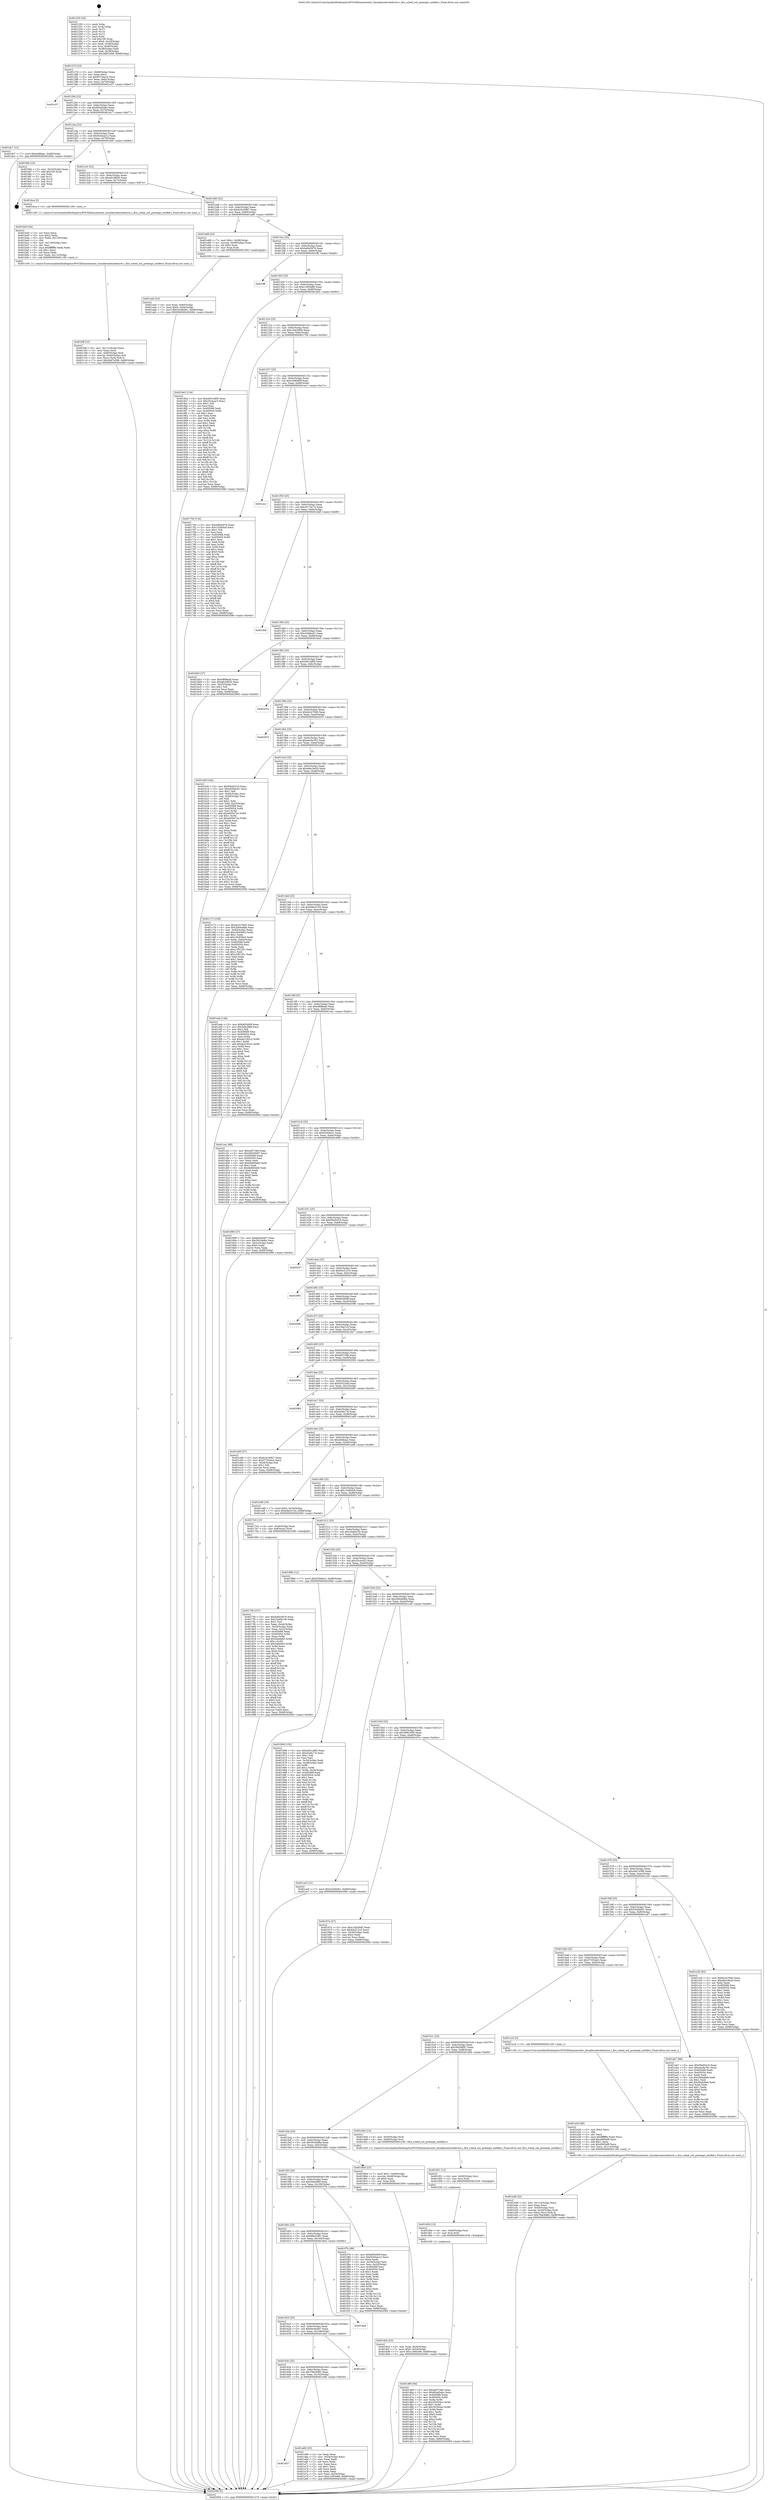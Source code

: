 digraph "0x401250" {
  label = "0x401250 (/mnt/c/Users/mathe/Desktop/tcc/POCII/binaries/extr_linuxkernelschedcore.c_fire_sched_out_preempt_notifiers_Final-ollvm.out::main(0))"
  labelloc = "t"
  node[shape=record]

  Entry [label="",width=0.3,height=0.3,shape=circle,fillcolor=black,style=filled]
  "0x40127d" [label="{
     0x40127d [23]\l
     | [instrs]\l
     &nbsp;&nbsp;0x40127d \<+3\>: mov -0x68(%rbp),%eax\l
     &nbsp;&nbsp;0x401280 \<+2\>: mov %eax,%ecx\l
     &nbsp;&nbsp;0x401282 \<+6\>: sub $0x837deec0,%ecx\l
     &nbsp;&nbsp;0x401288 \<+3\>: mov %eax,-0x6c(%rbp)\l
     &nbsp;&nbsp;0x40128b \<+3\>: mov %ecx,-0x70(%rbp)\l
     &nbsp;&nbsp;0x40128e \<+6\>: je 0000000000401e37 \<main+0xbe7\>\l
  }"]
  "0x401e37" [label="{
     0x401e37\l
  }", style=dashed]
  "0x401294" [label="{
     0x401294 [22]\l
     | [instrs]\l
     &nbsp;&nbsp;0x401294 \<+5\>: jmp 0000000000401299 \<main+0x49\>\l
     &nbsp;&nbsp;0x401299 \<+3\>: mov -0x6c(%rbp),%eax\l
     &nbsp;&nbsp;0x40129c \<+5\>: sub $0x85ad5abc,%eax\l
     &nbsp;&nbsp;0x4012a1 \<+3\>: mov %eax,-0x74(%rbp)\l
     &nbsp;&nbsp;0x4012a4 \<+6\>: je 0000000000401dc7 \<main+0xb77\>\l
  }"]
  Exit [label="",width=0.3,height=0.3,shape=circle,fillcolor=black,style=filled,peripheries=2]
  "0x401dc7" [label="{
     0x401dc7 [12]\l
     | [instrs]\l
     &nbsp;&nbsp;0x401dc7 \<+7\>: movl $0xe0dbaac,-0x68(%rbp)\l
     &nbsp;&nbsp;0x401dce \<+5\>: jmp 000000000040209d \<main+0xe4d\>\l
  }"]
  "0x4012aa" [label="{
     0x4012aa [22]\l
     | [instrs]\l
     &nbsp;&nbsp;0x4012aa \<+5\>: jmp 00000000004012af \<main+0x5f\>\l
     &nbsp;&nbsp;0x4012af \<+3\>: mov -0x6c(%rbp),%eax\l
     &nbsp;&nbsp;0x4012b2 \<+5\>: sub $0x9264ae12,%eax\l
     &nbsp;&nbsp;0x4012b7 \<+3\>: mov %eax,-0x78(%rbp)\l
     &nbsp;&nbsp;0x4012ba \<+6\>: je 0000000000401fd4 \<main+0xd84\>\l
  }"]
  "0x401d69" [label="{
     0x401d69 [94]\l
     | [instrs]\l
     &nbsp;&nbsp;0x401d69 \<+5\>: mov $0x4d5738e,%eax\l
     &nbsp;&nbsp;0x401d6e \<+5\>: mov $0x85ad5abc,%ecx\l
     &nbsp;&nbsp;0x401d73 \<+7\>: mov 0x405068,%edx\l
     &nbsp;&nbsp;0x401d7a \<+8\>: mov 0x405054,%r8d\l
     &nbsp;&nbsp;0x401d82 \<+3\>: mov %edx,%r9d\l
     &nbsp;&nbsp;0x401d85 \<+7\>: sub $0x352f34ac,%r9d\l
     &nbsp;&nbsp;0x401d8c \<+4\>: sub $0x1,%r9d\l
     &nbsp;&nbsp;0x401d90 \<+7\>: add $0x352f34ac,%r9d\l
     &nbsp;&nbsp;0x401d97 \<+4\>: imul %r9d,%edx\l
     &nbsp;&nbsp;0x401d9b \<+3\>: and $0x1,%edx\l
     &nbsp;&nbsp;0x401d9e \<+3\>: cmp $0x0,%edx\l
     &nbsp;&nbsp;0x401da1 \<+4\>: sete %r10b\l
     &nbsp;&nbsp;0x401da5 \<+4\>: cmp $0xa,%r8d\l
     &nbsp;&nbsp;0x401da9 \<+4\>: setl %r11b\l
     &nbsp;&nbsp;0x401dad \<+3\>: mov %r10b,%bl\l
     &nbsp;&nbsp;0x401db0 \<+3\>: and %r11b,%bl\l
     &nbsp;&nbsp;0x401db3 \<+3\>: xor %r11b,%r10b\l
     &nbsp;&nbsp;0x401db6 \<+3\>: or %r10b,%bl\l
     &nbsp;&nbsp;0x401db9 \<+3\>: test $0x1,%bl\l
     &nbsp;&nbsp;0x401dbc \<+3\>: cmovne %ecx,%eax\l
     &nbsp;&nbsp;0x401dbf \<+3\>: mov %eax,-0x68(%rbp)\l
     &nbsp;&nbsp;0x401dc2 \<+5\>: jmp 000000000040209d \<main+0xe4d\>\l
  }"]
  "0x401fd4" [label="{
     0x401fd4 [19]\l
     | [instrs]\l
     &nbsp;&nbsp;0x401fd4 \<+3\>: mov -0x24(%rbp),%eax\l
     &nbsp;&nbsp;0x401fd7 \<+7\>: add $0x100,%rsp\l
     &nbsp;&nbsp;0x401fde \<+1\>: pop %rbx\l
     &nbsp;&nbsp;0x401fdf \<+2\>: pop %r12\l
     &nbsp;&nbsp;0x401fe1 \<+2\>: pop %r14\l
     &nbsp;&nbsp;0x401fe3 \<+2\>: pop %r15\l
     &nbsp;&nbsp;0x401fe5 \<+1\>: pop %rbp\l
     &nbsp;&nbsp;0x401fe6 \<+1\>: ret\l
  }"]
  "0x4012c0" [label="{
     0x4012c0 [22]\l
     | [instrs]\l
     &nbsp;&nbsp;0x4012c0 \<+5\>: jmp 00000000004012c5 \<main+0x75\>\l
     &nbsp;&nbsp;0x4012c5 \<+3\>: mov -0x6c(%rbp),%eax\l
     &nbsp;&nbsp;0x4012c8 \<+5\>: sub $0xa6c3f620,%eax\l
     &nbsp;&nbsp;0x4012cd \<+3\>: mov %eax,-0x7c(%rbp)\l
     &nbsp;&nbsp;0x4012d0 \<+6\>: je 0000000000401bce \<main+0x97e\>\l
  }"]
  "0x401d5d" [label="{
     0x401d5d [12]\l
     | [instrs]\l
     &nbsp;&nbsp;0x401d5d \<+4\>: mov -0x60(%rbp),%rsi\l
     &nbsp;&nbsp;0x401d61 \<+3\>: mov %rsi,%rdi\l
     &nbsp;&nbsp;0x401d64 \<+5\>: call 0000000000401030 \<free@plt\>\l
     | [calls]\l
     &nbsp;&nbsp;0x401030 \{1\} (unknown)\l
  }"]
  "0x401bce" [label="{
     0x401bce [5]\l
     | [instrs]\l
     &nbsp;&nbsp;0x401bce \<+5\>: call 0000000000401160 \<next_i\>\l
     | [calls]\l
     &nbsp;&nbsp;0x401160 \{1\} (/mnt/c/Users/mathe/Desktop/tcc/POCII/binaries/extr_linuxkernelschedcore.c_fire_sched_out_preempt_notifiers_Final-ollvm.out::next_i)\l
  }"]
  "0x4012d6" [label="{
     0x4012d6 [22]\l
     | [instrs]\l
     &nbsp;&nbsp;0x4012d6 \<+5\>: jmp 00000000004012db \<main+0x8b\>\l
     &nbsp;&nbsp;0x4012db \<+3\>: mov -0x6c(%rbp),%eax\l
     &nbsp;&nbsp;0x4012de \<+5\>: sub $0xb24169b7,%eax\l
     &nbsp;&nbsp;0x4012e3 \<+3\>: mov %eax,-0x80(%rbp)\l
     &nbsp;&nbsp;0x4012e6 \<+6\>: je 0000000000401a89 \<main+0x839\>\l
  }"]
  "0x401d51" [label="{
     0x401d51 [12]\l
     | [instrs]\l
     &nbsp;&nbsp;0x401d51 \<+4\>: mov -0x50(%rbp),%rsi\l
     &nbsp;&nbsp;0x401d55 \<+3\>: mov %rsi,%rdi\l
     &nbsp;&nbsp;0x401d58 \<+5\>: call 0000000000401030 \<free@plt\>\l
     | [calls]\l
     &nbsp;&nbsp;0x401030 \{1\} (unknown)\l
  }"]
  "0x401a89" [label="{
     0x401a89 [23]\l
     | [instrs]\l
     &nbsp;&nbsp;0x401a89 \<+7\>: movl $0x1,-0x58(%rbp)\l
     &nbsp;&nbsp;0x401a90 \<+4\>: movslq -0x58(%rbp),%rax\l
     &nbsp;&nbsp;0x401a94 \<+4\>: shl $0x2,%rax\l
     &nbsp;&nbsp;0x401a98 \<+3\>: mov %rax,%rdi\l
     &nbsp;&nbsp;0x401a9b \<+5\>: call 0000000000401050 \<malloc@plt\>\l
     | [calls]\l
     &nbsp;&nbsp;0x401050 \{1\} (unknown)\l
  }"]
  "0x4012ec" [label="{
     0x4012ec [25]\l
     | [instrs]\l
     &nbsp;&nbsp;0x4012ec \<+5\>: jmp 00000000004012f1 \<main+0xa1\>\l
     &nbsp;&nbsp;0x4012f1 \<+3\>: mov -0x6c(%rbp),%eax\l
     &nbsp;&nbsp;0x4012f4 \<+5\>: sub $0xbd0e5976,%eax\l
     &nbsp;&nbsp;0x4012f9 \<+6\>: mov %eax,-0x84(%rbp)\l
     &nbsp;&nbsp;0x4012ff \<+6\>: je 0000000000401fff \<main+0xdaf\>\l
  }"]
  "0x401bff" [label="{
     0x401bff [33]\l
     | [instrs]\l
     &nbsp;&nbsp;0x401bff \<+6\>: mov -0x11c(%rbp),%ecx\l
     &nbsp;&nbsp;0x401c05 \<+3\>: imul %eax,%ecx\l
     &nbsp;&nbsp;0x401c08 \<+4\>: mov -0x60(%rbp),%rdi\l
     &nbsp;&nbsp;0x401c0c \<+4\>: movslq -0x64(%rbp),%r8\l
     &nbsp;&nbsp;0x401c10 \<+4\>: mov %ecx,(%rdi,%r8,4)\l
     &nbsp;&nbsp;0x401c14 \<+7\>: movl $0x44d7a386,-0x68(%rbp)\l
     &nbsp;&nbsp;0x401c1b \<+5\>: jmp 000000000040209d \<main+0xe4d\>\l
  }"]
  "0x401fff" [label="{
     0x401fff\l
  }", style=dashed]
  "0x401305" [label="{
     0x401305 [25]\l
     | [instrs]\l
     &nbsp;&nbsp;0x401305 \<+5\>: jmp 000000000040130a \<main+0xba\>\l
     &nbsp;&nbsp;0x40130a \<+3\>: mov -0x6c(%rbp),%eax\l
     &nbsp;&nbsp;0x40130d \<+5\>: sub $0xc1993e89,%eax\l
     &nbsp;&nbsp;0x401312 \<+6\>: mov %eax,-0x88(%rbp)\l
     &nbsp;&nbsp;0x401318 \<+6\>: je 00000000004018e2 \<main+0x692\>\l
  }"]
  "0x401bd3" [label="{
     0x401bd3 [44]\l
     | [instrs]\l
     &nbsp;&nbsp;0x401bd3 \<+2\>: xor %ecx,%ecx\l
     &nbsp;&nbsp;0x401bd5 \<+5\>: mov $0x2,%edx\l
     &nbsp;&nbsp;0x401bda \<+6\>: mov %edx,-0x118(%rbp)\l
     &nbsp;&nbsp;0x401be0 \<+1\>: cltd\l
     &nbsp;&nbsp;0x401be1 \<+6\>: mov -0x118(%rbp),%esi\l
     &nbsp;&nbsp;0x401be7 \<+2\>: idiv %esi\l
     &nbsp;&nbsp;0x401be9 \<+6\>: imul $0xfffffffe,%edx,%edx\l
     &nbsp;&nbsp;0x401bef \<+3\>: sub $0x1,%ecx\l
     &nbsp;&nbsp;0x401bf2 \<+2\>: sub %ecx,%edx\l
     &nbsp;&nbsp;0x401bf4 \<+6\>: mov %edx,-0x11c(%rbp)\l
     &nbsp;&nbsp;0x401bfa \<+5\>: call 0000000000401160 \<next_i\>\l
     | [calls]\l
     &nbsp;&nbsp;0x401160 \{1\} (/mnt/c/Users/mathe/Desktop/tcc/POCII/binaries/extr_linuxkernelschedcore.c_fire_sched_out_preempt_notifiers_Final-ollvm.out::next_i)\l
  }"]
  "0x4018e2" [label="{
     0x4018e2 [134]\l
     | [instrs]\l
     &nbsp;&nbsp;0x4018e2 \<+5\>: mov $0xd451a8f5,%eax\l
     &nbsp;&nbsp;0x4018e7 \<+5\>: mov $0x25cecac3,%ecx\l
     &nbsp;&nbsp;0x4018ec \<+2\>: mov $0x1,%dl\l
     &nbsp;&nbsp;0x4018ee \<+2\>: xor %esi,%esi\l
     &nbsp;&nbsp;0x4018f0 \<+7\>: mov 0x405068,%edi\l
     &nbsp;&nbsp;0x4018f7 \<+8\>: mov 0x405054,%r8d\l
     &nbsp;&nbsp;0x4018ff \<+3\>: sub $0x1,%esi\l
     &nbsp;&nbsp;0x401902 \<+3\>: mov %edi,%r9d\l
     &nbsp;&nbsp;0x401905 \<+3\>: add %esi,%r9d\l
     &nbsp;&nbsp;0x401908 \<+4\>: imul %r9d,%edi\l
     &nbsp;&nbsp;0x40190c \<+3\>: and $0x1,%edi\l
     &nbsp;&nbsp;0x40190f \<+3\>: cmp $0x0,%edi\l
     &nbsp;&nbsp;0x401912 \<+4\>: sete %r10b\l
     &nbsp;&nbsp;0x401916 \<+4\>: cmp $0xa,%r8d\l
     &nbsp;&nbsp;0x40191a \<+4\>: setl %r11b\l
     &nbsp;&nbsp;0x40191e \<+3\>: mov %r10b,%bl\l
     &nbsp;&nbsp;0x401921 \<+3\>: xor $0xff,%bl\l
     &nbsp;&nbsp;0x401924 \<+3\>: mov %r11b,%r14b\l
     &nbsp;&nbsp;0x401927 \<+4\>: xor $0xff,%r14b\l
     &nbsp;&nbsp;0x40192b \<+3\>: xor $0x1,%dl\l
     &nbsp;&nbsp;0x40192e \<+3\>: mov %bl,%r15b\l
     &nbsp;&nbsp;0x401931 \<+4\>: and $0xff,%r15b\l
     &nbsp;&nbsp;0x401935 \<+3\>: and %dl,%r10b\l
     &nbsp;&nbsp;0x401938 \<+3\>: mov %r14b,%r12b\l
     &nbsp;&nbsp;0x40193b \<+4\>: and $0xff,%r12b\l
     &nbsp;&nbsp;0x40193f \<+3\>: and %dl,%r11b\l
     &nbsp;&nbsp;0x401942 \<+3\>: or %r10b,%r15b\l
     &nbsp;&nbsp;0x401945 \<+3\>: or %r11b,%r12b\l
     &nbsp;&nbsp;0x401948 \<+3\>: xor %r12b,%r15b\l
     &nbsp;&nbsp;0x40194b \<+3\>: or %r14b,%bl\l
     &nbsp;&nbsp;0x40194e \<+3\>: xor $0xff,%bl\l
     &nbsp;&nbsp;0x401951 \<+3\>: or $0x1,%dl\l
     &nbsp;&nbsp;0x401954 \<+2\>: and %dl,%bl\l
     &nbsp;&nbsp;0x401956 \<+3\>: or %bl,%r15b\l
     &nbsp;&nbsp;0x401959 \<+4\>: test $0x1,%r15b\l
     &nbsp;&nbsp;0x40195d \<+3\>: cmovne %ecx,%eax\l
     &nbsp;&nbsp;0x401960 \<+3\>: mov %eax,-0x68(%rbp)\l
     &nbsp;&nbsp;0x401963 \<+5\>: jmp 000000000040209d \<main+0xe4d\>\l
  }"]
  "0x40131e" [label="{
     0x40131e [25]\l
     | [instrs]\l
     &nbsp;&nbsp;0x40131e \<+5\>: jmp 0000000000401323 \<main+0xd3\>\l
     &nbsp;&nbsp;0x401323 \<+3\>: mov -0x6c(%rbp),%eax\l
     &nbsp;&nbsp;0x401326 \<+5\>: sub $0xc1bb39d5,%eax\l
     &nbsp;&nbsp;0x40132b \<+6\>: mov %eax,-0x8c(%rbp)\l
     &nbsp;&nbsp;0x401331 \<+6\>: je 000000000040175d \<main+0x50d\>\l
  }"]
  "0x401aa0" [label="{
     0x401aa0 [23]\l
     | [instrs]\l
     &nbsp;&nbsp;0x401aa0 \<+4\>: mov %rax,-0x60(%rbp)\l
     &nbsp;&nbsp;0x401aa4 \<+7\>: movl $0x0,-0x64(%rbp)\l
     &nbsp;&nbsp;0x401aab \<+7\>: movl $0x53c6b061,-0x68(%rbp)\l
     &nbsp;&nbsp;0x401ab2 \<+5\>: jmp 000000000040209d \<main+0xe4d\>\l
  }"]
  "0x40175d" [label="{
     0x40175d [134]\l
     | [instrs]\l
     &nbsp;&nbsp;0x40175d \<+5\>: mov $0xbd0e5976,%eax\l
     &nbsp;&nbsp;0x401762 \<+5\>: mov $0x142fb5c8,%ecx\l
     &nbsp;&nbsp;0x401767 \<+2\>: mov $0x1,%dl\l
     &nbsp;&nbsp;0x401769 \<+2\>: xor %esi,%esi\l
     &nbsp;&nbsp;0x40176b \<+7\>: mov 0x405068,%edi\l
     &nbsp;&nbsp;0x401772 \<+8\>: mov 0x405054,%r8d\l
     &nbsp;&nbsp;0x40177a \<+3\>: sub $0x1,%esi\l
     &nbsp;&nbsp;0x40177d \<+3\>: mov %edi,%r9d\l
     &nbsp;&nbsp;0x401780 \<+3\>: add %esi,%r9d\l
     &nbsp;&nbsp;0x401783 \<+4\>: imul %r9d,%edi\l
     &nbsp;&nbsp;0x401787 \<+3\>: and $0x1,%edi\l
     &nbsp;&nbsp;0x40178a \<+3\>: cmp $0x0,%edi\l
     &nbsp;&nbsp;0x40178d \<+4\>: sete %r10b\l
     &nbsp;&nbsp;0x401791 \<+4\>: cmp $0xa,%r8d\l
     &nbsp;&nbsp;0x401795 \<+4\>: setl %r11b\l
     &nbsp;&nbsp;0x401799 \<+3\>: mov %r10b,%bl\l
     &nbsp;&nbsp;0x40179c \<+3\>: xor $0xff,%bl\l
     &nbsp;&nbsp;0x40179f \<+3\>: mov %r11b,%r14b\l
     &nbsp;&nbsp;0x4017a2 \<+4\>: xor $0xff,%r14b\l
     &nbsp;&nbsp;0x4017a6 \<+3\>: xor $0x0,%dl\l
     &nbsp;&nbsp;0x4017a9 \<+3\>: mov %bl,%r15b\l
     &nbsp;&nbsp;0x4017ac \<+4\>: and $0x0,%r15b\l
     &nbsp;&nbsp;0x4017b0 \<+3\>: and %dl,%r10b\l
     &nbsp;&nbsp;0x4017b3 \<+3\>: mov %r14b,%r12b\l
     &nbsp;&nbsp;0x4017b6 \<+4\>: and $0x0,%r12b\l
     &nbsp;&nbsp;0x4017ba \<+3\>: and %dl,%r11b\l
     &nbsp;&nbsp;0x4017bd \<+3\>: or %r10b,%r15b\l
     &nbsp;&nbsp;0x4017c0 \<+3\>: or %r11b,%r12b\l
     &nbsp;&nbsp;0x4017c3 \<+3\>: xor %r12b,%r15b\l
     &nbsp;&nbsp;0x4017c6 \<+3\>: or %r14b,%bl\l
     &nbsp;&nbsp;0x4017c9 \<+3\>: xor $0xff,%bl\l
     &nbsp;&nbsp;0x4017cc \<+3\>: or $0x0,%dl\l
     &nbsp;&nbsp;0x4017cf \<+2\>: and %dl,%bl\l
     &nbsp;&nbsp;0x4017d1 \<+3\>: or %bl,%r15b\l
     &nbsp;&nbsp;0x4017d4 \<+4\>: test $0x1,%r15b\l
     &nbsp;&nbsp;0x4017d8 \<+3\>: cmovne %ecx,%eax\l
     &nbsp;&nbsp;0x4017db \<+3\>: mov %eax,-0x68(%rbp)\l
     &nbsp;&nbsp;0x4017de \<+5\>: jmp 000000000040209d \<main+0xe4d\>\l
  }"]
  "0x401337" [label="{
     0x401337 [25]\l
     | [instrs]\l
     &nbsp;&nbsp;0x401337 \<+5\>: jmp 000000000040133c \<main+0xec\>\l
     &nbsp;&nbsp;0x40133c \<+3\>: mov -0x6c(%rbp),%eax\l
     &nbsp;&nbsp;0x40133f \<+5\>: sub $0xc3db0d0f,%eax\l
     &nbsp;&nbsp;0x401344 \<+6\>: mov %eax,-0x90(%rbp)\l
     &nbsp;&nbsp;0x40134a \<+6\>: je 0000000000401ecc \<main+0xc7c\>\l
  }"]
  "0x401657" [label="{
     0x401657\l
  }", style=dashed]
  "0x401ecc" [label="{
     0x401ecc\l
  }", style=dashed]
  "0x401350" [label="{
     0x401350 [25]\l
     | [instrs]\l
     &nbsp;&nbsp;0x401350 \<+5\>: jmp 0000000000401355 \<main+0x105\>\l
     &nbsp;&nbsp;0x401355 \<+3\>: mov -0x6c(%rbp),%eax\l
     &nbsp;&nbsp;0x401358 \<+5\>: sub $0xcb170c74,%eax\l
     &nbsp;&nbsp;0x40135d \<+6\>: mov %eax,-0x94(%rbp)\l
     &nbsp;&nbsp;0x401363 \<+6\>: je 0000000000401ddf \<main+0xb8f\>\l
  }"]
  "0x401a68" [label="{
     0x401a68 [33]\l
     | [instrs]\l
     &nbsp;&nbsp;0x401a68 \<+2\>: xor %eax,%eax\l
     &nbsp;&nbsp;0x401a6a \<+3\>: mov -0x54(%rbp),%ecx\l
     &nbsp;&nbsp;0x401a6d \<+2\>: mov %eax,%edx\l
     &nbsp;&nbsp;0x401a6f \<+2\>: sub %ecx,%edx\l
     &nbsp;&nbsp;0x401a71 \<+2\>: mov %eax,%ecx\l
     &nbsp;&nbsp;0x401a73 \<+3\>: sub $0x1,%ecx\l
     &nbsp;&nbsp;0x401a76 \<+2\>: add %ecx,%edx\l
     &nbsp;&nbsp;0x401a78 \<+2\>: sub %edx,%eax\l
     &nbsp;&nbsp;0x401a7a \<+3\>: mov %eax,-0x54(%rbp)\l
     &nbsp;&nbsp;0x401a7d \<+7\>: movl $0xc1993e89,-0x68(%rbp)\l
     &nbsp;&nbsp;0x401a84 \<+5\>: jmp 000000000040209d \<main+0xe4d\>\l
  }"]
  "0x401ddf" [label="{
     0x401ddf\l
  }", style=dashed]
  "0x401369" [label="{
     0x401369 [25]\l
     | [instrs]\l
     &nbsp;&nbsp;0x401369 \<+5\>: jmp 000000000040136e \<main+0x11e\>\l
     &nbsp;&nbsp;0x40136e \<+3\>: mov -0x6c(%rbp),%eax\l
     &nbsp;&nbsp;0x401371 \<+5\>: sub $0xcb5bbc61,%eax\l
     &nbsp;&nbsp;0x401376 \<+6\>: mov %eax,-0x98(%rbp)\l
     &nbsp;&nbsp;0x40137c \<+6\>: je 0000000000401bb3 \<main+0x963\>\l
  }"]
  "0x40163e" [label="{
     0x40163e [25]\l
     | [instrs]\l
     &nbsp;&nbsp;0x40163e \<+5\>: jmp 0000000000401643 \<main+0x3f3\>\l
     &nbsp;&nbsp;0x401643 \<+3\>: mov -0x6c(%rbp),%eax\l
     &nbsp;&nbsp;0x401646 \<+5\>: sub $0x79dc9d82,%eax\l
     &nbsp;&nbsp;0x40164b \<+6\>: mov %eax,-0x10c(%rbp)\l
     &nbsp;&nbsp;0x401651 \<+6\>: je 0000000000401a68 \<main+0x818\>\l
  }"]
  "0x401bb3" [label="{
     0x401bb3 [27]\l
     | [instrs]\l
     &nbsp;&nbsp;0x401bb3 \<+5\>: mov $0xef6f8ea6,%eax\l
     &nbsp;&nbsp;0x401bb8 \<+5\>: mov $0xa6c3f620,%ecx\l
     &nbsp;&nbsp;0x401bbd \<+3\>: mov -0x25(%rbp),%dl\l
     &nbsp;&nbsp;0x401bc0 \<+3\>: test $0x1,%dl\l
     &nbsp;&nbsp;0x401bc3 \<+3\>: cmovne %ecx,%eax\l
     &nbsp;&nbsp;0x401bc6 \<+3\>: mov %eax,-0x68(%rbp)\l
     &nbsp;&nbsp;0x401bc9 \<+5\>: jmp 000000000040209d \<main+0xe4d\>\l
  }"]
  "0x401382" [label="{
     0x401382 [25]\l
     | [instrs]\l
     &nbsp;&nbsp;0x401382 \<+5\>: jmp 0000000000401387 \<main+0x137\>\l
     &nbsp;&nbsp;0x401387 \<+3\>: mov -0x6c(%rbp),%eax\l
     &nbsp;&nbsp;0x40138a \<+5\>: sub $0xd451a8f5,%eax\l
     &nbsp;&nbsp;0x40138f \<+6\>: mov %eax,-0x9c(%rbp)\l
     &nbsp;&nbsp;0x401395 \<+6\>: je 000000000040201b \<main+0xdcb\>\l
  }"]
  "0x401dd3" [label="{
     0x401dd3\l
  }", style=dashed]
  "0x40201b" [label="{
     0x40201b\l
  }", style=dashed]
  "0x40139b" [label="{
     0x40139b [25]\l
     | [instrs]\l
     &nbsp;&nbsp;0x40139b \<+5\>: jmp 00000000004013a0 \<main+0x150\>\l
     &nbsp;&nbsp;0x4013a0 \<+3\>: mov -0x6c(%rbp),%eax\l
     &nbsp;&nbsp;0x4013a3 \<+5\>: sub $0xdc2e7640,%eax\l
     &nbsp;&nbsp;0x4013a8 \<+6\>: mov %eax,-0xa0(%rbp)\l
     &nbsp;&nbsp;0x4013ae \<+6\>: je 0000000000402033 \<main+0xde3\>\l
  }"]
  "0x401625" [label="{
     0x401625 [25]\l
     | [instrs]\l
     &nbsp;&nbsp;0x401625 \<+5\>: jmp 000000000040162a \<main+0x3da\>\l
     &nbsp;&nbsp;0x40162a \<+3\>: mov -0x6c(%rbp),%eax\l
     &nbsp;&nbsp;0x40162d \<+5\>: sub $0x6ec6e467,%eax\l
     &nbsp;&nbsp;0x401632 \<+6\>: mov %eax,-0x108(%rbp)\l
     &nbsp;&nbsp;0x401638 \<+6\>: je 0000000000401dd3 \<main+0xb83\>\l
  }"]
  "0x402033" [label="{
     0x402033\l
  }", style=dashed]
  "0x4013b4" [label="{
     0x4013b4 [25]\l
     | [instrs]\l
     &nbsp;&nbsp;0x4013b4 \<+5\>: jmp 00000000004013b9 \<main+0x169\>\l
     &nbsp;&nbsp;0x4013b9 \<+3\>: mov -0x6c(%rbp),%eax\l
     &nbsp;&nbsp;0x4013bc \<+5\>: sub $0xe4c9a761,%eax\l
     &nbsp;&nbsp;0x4013c1 \<+6\>: mov %eax,-0xa4(%rbp)\l
     &nbsp;&nbsp;0x4013c7 \<+6\>: je 0000000000401b0f \<main+0x8bf\>\l
  }"]
  "0x4016ed" [label="{
     0x4016ed\l
  }", style=dashed]
  "0x401b0f" [label="{
     0x401b0f [164]\l
     | [instrs]\l
     &nbsp;&nbsp;0x401b0f \<+5\>: mov $0xf3bd5419,%eax\l
     &nbsp;&nbsp;0x401b14 \<+5\>: mov $0xcb5bbc61,%ecx\l
     &nbsp;&nbsp;0x401b19 \<+2\>: mov $0x1,%dl\l
     &nbsp;&nbsp;0x401b1b \<+3\>: mov -0x64(%rbp),%esi\l
     &nbsp;&nbsp;0x401b1e \<+3\>: cmp -0x58(%rbp),%esi\l
     &nbsp;&nbsp;0x401b21 \<+4\>: setl %dil\l
     &nbsp;&nbsp;0x401b25 \<+4\>: and $0x1,%dil\l
     &nbsp;&nbsp;0x401b29 \<+4\>: mov %dil,-0x25(%rbp)\l
     &nbsp;&nbsp;0x401b2d \<+7\>: mov 0x405068,%esi\l
     &nbsp;&nbsp;0x401b34 \<+8\>: mov 0x405054,%r8d\l
     &nbsp;&nbsp;0x401b3c \<+3\>: mov %esi,%r9d\l
     &nbsp;&nbsp;0x401b3f \<+7\>: add $0xe650e72e,%r9d\l
     &nbsp;&nbsp;0x401b46 \<+4\>: sub $0x1,%r9d\l
     &nbsp;&nbsp;0x401b4a \<+7\>: sub $0xe650e72e,%r9d\l
     &nbsp;&nbsp;0x401b51 \<+4\>: imul %r9d,%esi\l
     &nbsp;&nbsp;0x401b55 \<+3\>: and $0x1,%esi\l
     &nbsp;&nbsp;0x401b58 \<+3\>: cmp $0x0,%esi\l
     &nbsp;&nbsp;0x401b5b \<+4\>: sete %dil\l
     &nbsp;&nbsp;0x401b5f \<+4\>: cmp $0xa,%r8d\l
     &nbsp;&nbsp;0x401b63 \<+4\>: setl %r10b\l
     &nbsp;&nbsp;0x401b67 \<+3\>: mov %dil,%r11b\l
     &nbsp;&nbsp;0x401b6a \<+4\>: xor $0xff,%r11b\l
     &nbsp;&nbsp;0x401b6e \<+3\>: mov %r10b,%bl\l
     &nbsp;&nbsp;0x401b71 \<+3\>: xor $0xff,%bl\l
     &nbsp;&nbsp;0x401b74 \<+3\>: xor $0x1,%dl\l
     &nbsp;&nbsp;0x401b77 \<+3\>: mov %r11b,%r14b\l
     &nbsp;&nbsp;0x401b7a \<+4\>: and $0xff,%r14b\l
     &nbsp;&nbsp;0x401b7e \<+3\>: and %dl,%dil\l
     &nbsp;&nbsp;0x401b81 \<+3\>: mov %bl,%r15b\l
     &nbsp;&nbsp;0x401b84 \<+4\>: and $0xff,%r15b\l
     &nbsp;&nbsp;0x401b88 \<+3\>: and %dl,%r10b\l
     &nbsp;&nbsp;0x401b8b \<+3\>: or %dil,%r14b\l
     &nbsp;&nbsp;0x401b8e \<+3\>: or %r10b,%r15b\l
     &nbsp;&nbsp;0x401b91 \<+3\>: xor %r15b,%r14b\l
     &nbsp;&nbsp;0x401b94 \<+3\>: or %bl,%r11b\l
     &nbsp;&nbsp;0x401b97 \<+4\>: xor $0xff,%r11b\l
     &nbsp;&nbsp;0x401b9b \<+3\>: or $0x1,%dl\l
     &nbsp;&nbsp;0x401b9e \<+3\>: and %dl,%r11b\l
     &nbsp;&nbsp;0x401ba1 \<+3\>: or %r11b,%r14b\l
     &nbsp;&nbsp;0x401ba4 \<+4\>: test $0x1,%r14b\l
     &nbsp;&nbsp;0x401ba8 \<+3\>: cmovne %ecx,%eax\l
     &nbsp;&nbsp;0x401bab \<+3\>: mov %eax,-0x68(%rbp)\l
     &nbsp;&nbsp;0x401bae \<+5\>: jmp 000000000040209d \<main+0xe4d\>\l
  }"]
  "0x4013cd" [label="{
     0x4013cd [25]\l
     | [instrs]\l
     &nbsp;&nbsp;0x4013cd \<+5\>: jmp 00000000004013d2 \<main+0x182\>\l
     &nbsp;&nbsp;0x4013d2 \<+3\>: mov -0x6c(%rbp),%eax\l
     &nbsp;&nbsp;0x4013d5 \<+5\>: sub $0xe8a19e20,%eax\l
     &nbsp;&nbsp;0x4013da \<+6\>: mov %eax,-0xa8(%rbp)\l
     &nbsp;&nbsp;0x4013e0 \<+6\>: je 0000000000401c73 \<main+0xa23\>\l
  }"]
  "0x40160c" [label="{
     0x40160c [25]\l
     | [instrs]\l
     &nbsp;&nbsp;0x40160c \<+5\>: jmp 0000000000401611 \<main+0x3c1\>\l
     &nbsp;&nbsp;0x401611 \<+3\>: mov -0x6c(%rbp),%eax\l
     &nbsp;&nbsp;0x401614 \<+5\>: sub $0x666c5df1,%eax\l
     &nbsp;&nbsp;0x401619 \<+6\>: mov %eax,-0x104(%rbp)\l
     &nbsp;&nbsp;0x40161f \<+6\>: je 00000000004016ed \<main+0x49d\>\l
  }"]
  "0x401c73" [label="{
     0x401c73 [109]\l
     | [instrs]\l
     &nbsp;&nbsp;0x401c73 \<+5\>: mov $0xdc2e7640,%eax\l
     &nbsp;&nbsp;0x401c78 \<+5\>: mov $0x2b64ddbb,%ecx\l
     &nbsp;&nbsp;0x401c7d \<+3\>: mov -0x64(%rbp),%edx\l
     &nbsp;&nbsp;0x401c80 \<+6\>: add $0xc5b93643,%edx\l
     &nbsp;&nbsp;0x401c86 \<+3\>: add $0x1,%edx\l
     &nbsp;&nbsp;0x401c89 \<+6\>: sub $0xc5b93643,%edx\l
     &nbsp;&nbsp;0x401c8f \<+3\>: mov %edx,-0x64(%rbp)\l
     &nbsp;&nbsp;0x401c92 \<+7\>: mov 0x405068,%edx\l
     &nbsp;&nbsp;0x401c99 \<+7\>: mov 0x405054,%esi\l
     &nbsp;&nbsp;0x401ca0 \<+2\>: mov %edx,%edi\l
     &nbsp;&nbsp;0x401ca2 \<+6\>: sub $0xc1f91291,%edi\l
     &nbsp;&nbsp;0x401ca8 \<+3\>: sub $0x1,%edi\l
     &nbsp;&nbsp;0x401cab \<+6\>: add $0xc1f91291,%edi\l
     &nbsp;&nbsp;0x401cb1 \<+3\>: imul %edi,%edx\l
     &nbsp;&nbsp;0x401cb4 \<+3\>: and $0x1,%edx\l
     &nbsp;&nbsp;0x401cb7 \<+3\>: cmp $0x0,%edx\l
     &nbsp;&nbsp;0x401cba \<+4\>: sete %r8b\l
     &nbsp;&nbsp;0x401cbe \<+3\>: cmp $0xa,%esi\l
     &nbsp;&nbsp;0x401cc1 \<+4\>: setl %r9b\l
     &nbsp;&nbsp;0x401cc5 \<+3\>: mov %r8b,%r10b\l
     &nbsp;&nbsp;0x401cc8 \<+3\>: and %r9b,%r10b\l
     &nbsp;&nbsp;0x401ccb \<+3\>: xor %r9b,%r8b\l
     &nbsp;&nbsp;0x401cce \<+3\>: or %r8b,%r10b\l
     &nbsp;&nbsp;0x401cd1 \<+4\>: test $0x1,%r10b\l
     &nbsp;&nbsp;0x401cd5 \<+3\>: cmovne %ecx,%eax\l
     &nbsp;&nbsp;0x401cd8 \<+3\>: mov %eax,-0x68(%rbp)\l
     &nbsp;&nbsp;0x401cdb \<+5\>: jmp 000000000040209d \<main+0xe4d\>\l
  }"]
  "0x4013e6" [label="{
     0x4013e6 [25]\l
     | [instrs]\l
     &nbsp;&nbsp;0x4013e6 \<+5\>: jmp 00000000004013eb \<main+0x19b\>\l
     &nbsp;&nbsp;0x4013eb \<+3\>: mov -0x6c(%rbp),%eax\l
     &nbsp;&nbsp;0x4013ee \<+5\>: sub $0xe9ec013d,%eax\l
     &nbsp;&nbsp;0x4013f3 \<+6\>: mov %eax,-0xac(%rbp)\l
     &nbsp;&nbsp;0x4013f9 \<+6\>: je 0000000000401eeb \<main+0xc9b\>\l
  }"]
  "0x401f7b" [label="{
     0x401f7b [89]\l
     | [instrs]\l
     &nbsp;&nbsp;0x401f7b \<+5\>: mov $0xfef3490f,%eax\l
     &nbsp;&nbsp;0x401f80 \<+5\>: mov $0x9264ae12,%ecx\l
     &nbsp;&nbsp;0x401f85 \<+2\>: xor %edx,%edx\l
     &nbsp;&nbsp;0x401f87 \<+3\>: mov -0x34(%rbp),%esi\l
     &nbsp;&nbsp;0x401f8a \<+3\>: mov %esi,-0x24(%rbp)\l
     &nbsp;&nbsp;0x401f8d \<+7\>: mov 0x405068,%esi\l
     &nbsp;&nbsp;0x401f94 \<+7\>: mov 0x405054,%edi\l
     &nbsp;&nbsp;0x401f9b \<+3\>: sub $0x1,%edx\l
     &nbsp;&nbsp;0x401f9e \<+3\>: mov %esi,%r8d\l
     &nbsp;&nbsp;0x401fa1 \<+3\>: add %edx,%r8d\l
     &nbsp;&nbsp;0x401fa4 \<+4\>: imul %r8d,%esi\l
     &nbsp;&nbsp;0x401fa8 \<+3\>: and $0x1,%esi\l
     &nbsp;&nbsp;0x401fab \<+3\>: cmp $0x0,%esi\l
     &nbsp;&nbsp;0x401fae \<+4\>: sete %r9b\l
     &nbsp;&nbsp;0x401fb2 \<+3\>: cmp $0xa,%edi\l
     &nbsp;&nbsp;0x401fb5 \<+4\>: setl %r10b\l
     &nbsp;&nbsp;0x401fb9 \<+3\>: mov %r9b,%r11b\l
     &nbsp;&nbsp;0x401fbc \<+3\>: and %r10b,%r11b\l
     &nbsp;&nbsp;0x401fbf \<+3\>: xor %r10b,%r9b\l
     &nbsp;&nbsp;0x401fc2 \<+3\>: or %r9b,%r11b\l
     &nbsp;&nbsp;0x401fc5 \<+4\>: test $0x1,%r11b\l
     &nbsp;&nbsp;0x401fc9 \<+3\>: cmovne %ecx,%eax\l
     &nbsp;&nbsp;0x401fcc \<+3\>: mov %eax,-0x68(%rbp)\l
     &nbsp;&nbsp;0x401fcf \<+5\>: jmp 000000000040209d \<main+0xe4d\>\l
  }"]
  "0x401eeb" [label="{
     0x401eeb [144]\l
     | [instrs]\l
     &nbsp;&nbsp;0x401eeb \<+5\>: mov $0xfef3490f,%eax\l
     &nbsp;&nbsp;0x401ef0 \<+5\>: mov $0x5efa38bf,%ecx\l
     &nbsp;&nbsp;0x401ef5 \<+2\>: mov $0x1,%dl\l
     &nbsp;&nbsp;0x401ef7 \<+7\>: mov 0x405068,%esi\l
     &nbsp;&nbsp;0x401efe \<+7\>: mov 0x405054,%edi\l
     &nbsp;&nbsp;0x401f05 \<+3\>: mov %esi,%r8d\l
     &nbsp;&nbsp;0x401f08 \<+7\>: sub $0xab2182c2,%r8d\l
     &nbsp;&nbsp;0x401f0f \<+4\>: sub $0x1,%r8d\l
     &nbsp;&nbsp;0x401f13 \<+7\>: add $0xab2182c2,%r8d\l
     &nbsp;&nbsp;0x401f1a \<+4\>: imul %r8d,%esi\l
     &nbsp;&nbsp;0x401f1e \<+3\>: and $0x1,%esi\l
     &nbsp;&nbsp;0x401f21 \<+3\>: cmp $0x0,%esi\l
     &nbsp;&nbsp;0x401f24 \<+4\>: sete %r9b\l
     &nbsp;&nbsp;0x401f28 \<+3\>: cmp $0xa,%edi\l
     &nbsp;&nbsp;0x401f2b \<+4\>: setl %r10b\l
     &nbsp;&nbsp;0x401f2f \<+3\>: mov %r9b,%r11b\l
     &nbsp;&nbsp;0x401f32 \<+4\>: xor $0xff,%r11b\l
     &nbsp;&nbsp;0x401f36 \<+3\>: mov %r10b,%bl\l
     &nbsp;&nbsp;0x401f39 \<+3\>: xor $0xff,%bl\l
     &nbsp;&nbsp;0x401f3c \<+3\>: xor $0x0,%dl\l
     &nbsp;&nbsp;0x401f3f \<+3\>: mov %r11b,%r14b\l
     &nbsp;&nbsp;0x401f42 \<+4\>: and $0x0,%r14b\l
     &nbsp;&nbsp;0x401f46 \<+3\>: and %dl,%r9b\l
     &nbsp;&nbsp;0x401f49 \<+3\>: mov %bl,%r15b\l
     &nbsp;&nbsp;0x401f4c \<+4\>: and $0x0,%r15b\l
     &nbsp;&nbsp;0x401f50 \<+3\>: and %dl,%r10b\l
     &nbsp;&nbsp;0x401f53 \<+3\>: or %r9b,%r14b\l
     &nbsp;&nbsp;0x401f56 \<+3\>: or %r10b,%r15b\l
     &nbsp;&nbsp;0x401f59 \<+3\>: xor %r15b,%r14b\l
     &nbsp;&nbsp;0x401f5c \<+3\>: or %bl,%r11b\l
     &nbsp;&nbsp;0x401f5f \<+4\>: xor $0xff,%r11b\l
     &nbsp;&nbsp;0x401f63 \<+3\>: or $0x0,%dl\l
     &nbsp;&nbsp;0x401f66 \<+3\>: and %dl,%r11b\l
     &nbsp;&nbsp;0x401f69 \<+3\>: or %r11b,%r14b\l
     &nbsp;&nbsp;0x401f6c \<+4\>: test $0x1,%r14b\l
     &nbsp;&nbsp;0x401f70 \<+3\>: cmovne %ecx,%eax\l
     &nbsp;&nbsp;0x401f73 \<+3\>: mov %eax,-0x68(%rbp)\l
     &nbsp;&nbsp;0x401f76 \<+5\>: jmp 000000000040209d \<main+0xe4d\>\l
  }"]
  "0x4013ff" [label="{
     0x4013ff [25]\l
     | [instrs]\l
     &nbsp;&nbsp;0x4013ff \<+5\>: jmp 0000000000401404 \<main+0x1b4\>\l
     &nbsp;&nbsp;0x401404 \<+3\>: mov -0x6c(%rbp),%eax\l
     &nbsp;&nbsp;0x401407 \<+5\>: sub $0xef6f8ea6,%eax\l
     &nbsp;&nbsp;0x40140c \<+6\>: mov %eax,-0xb0(%rbp)\l
     &nbsp;&nbsp;0x401412 \<+6\>: je 0000000000401cec \<main+0xa9c\>\l
  }"]
  "0x401a48" [label="{
     0x401a48 [32]\l
     | [instrs]\l
     &nbsp;&nbsp;0x401a48 \<+6\>: mov -0x114(%rbp),%ecx\l
     &nbsp;&nbsp;0x401a4e \<+3\>: imul %eax,%ecx\l
     &nbsp;&nbsp;0x401a51 \<+4\>: mov -0x50(%rbp),%rsi\l
     &nbsp;&nbsp;0x401a55 \<+4\>: movslq -0x54(%rbp),%rdi\l
     &nbsp;&nbsp;0x401a59 \<+3\>: mov %ecx,(%rsi,%rdi,4)\l
     &nbsp;&nbsp;0x401a5c \<+7\>: movl $0x79dc9d82,-0x68(%rbp)\l
     &nbsp;&nbsp;0x401a63 \<+5\>: jmp 000000000040209d \<main+0xe4d\>\l
  }"]
  "0x401cec" [label="{
     0x401cec [88]\l
     | [instrs]\l
     &nbsp;&nbsp;0x401cec \<+5\>: mov $0x4d5738e,%eax\l
     &nbsp;&nbsp;0x401cf1 \<+5\>: mov $0x58026697,%ecx\l
     &nbsp;&nbsp;0x401cf6 \<+7\>: mov 0x405068,%edx\l
     &nbsp;&nbsp;0x401cfd \<+7\>: mov 0x405054,%esi\l
     &nbsp;&nbsp;0x401d04 \<+2\>: mov %edx,%edi\l
     &nbsp;&nbsp;0x401d06 \<+6\>: add $0xbb660eb0,%edi\l
     &nbsp;&nbsp;0x401d0c \<+3\>: sub $0x1,%edi\l
     &nbsp;&nbsp;0x401d0f \<+6\>: sub $0xbb660eb0,%edi\l
     &nbsp;&nbsp;0x401d15 \<+3\>: imul %edi,%edx\l
     &nbsp;&nbsp;0x401d18 \<+3\>: and $0x1,%edx\l
     &nbsp;&nbsp;0x401d1b \<+3\>: cmp $0x0,%edx\l
     &nbsp;&nbsp;0x401d1e \<+4\>: sete %r8b\l
     &nbsp;&nbsp;0x401d22 \<+3\>: cmp $0xa,%esi\l
     &nbsp;&nbsp;0x401d25 \<+4\>: setl %r9b\l
     &nbsp;&nbsp;0x401d29 \<+3\>: mov %r8b,%r10b\l
     &nbsp;&nbsp;0x401d2c \<+3\>: and %r9b,%r10b\l
     &nbsp;&nbsp;0x401d2f \<+3\>: xor %r9b,%r8b\l
     &nbsp;&nbsp;0x401d32 \<+3\>: or %r8b,%r10b\l
     &nbsp;&nbsp;0x401d35 \<+4\>: test $0x1,%r10b\l
     &nbsp;&nbsp;0x401d39 \<+3\>: cmovne %ecx,%eax\l
     &nbsp;&nbsp;0x401d3c \<+3\>: mov %eax,-0x68(%rbp)\l
     &nbsp;&nbsp;0x401d3f \<+5\>: jmp 000000000040209d \<main+0xe4d\>\l
  }"]
  "0x401418" [label="{
     0x401418 [25]\l
     | [instrs]\l
     &nbsp;&nbsp;0x401418 \<+5\>: jmp 000000000040141d \<main+0x1cd\>\l
     &nbsp;&nbsp;0x40141d \<+3\>: mov -0x6c(%rbp),%eax\l
     &nbsp;&nbsp;0x401420 \<+5\>: sub $0xf32b9ce1,%eax\l
     &nbsp;&nbsp;0x401425 \<+6\>: mov %eax,-0xb4(%rbp)\l
     &nbsp;&nbsp;0x40142b \<+6\>: je 0000000000401899 \<main+0x649\>\l
  }"]
  "0x401a20" [label="{
     0x401a20 [40]\l
     | [instrs]\l
     &nbsp;&nbsp;0x401a20 \<+5\>: mov $0x2,%ecx\l
     &nbsp;&nbsp;0x401a25 \<+1\>: cltd\l
     &nbsp;&nbsp;0x401a26 \<+2\>: idiv %ecx\l
     &nbsp;&nbsp;0x401a28 \<+6\>: imul $0xfffffffe,%edx,%ecx\l
     &nbsp;&nbsp;0x401a2e \<+6\>: add $0x4085af9,%ecx\l
     &nbsp;&nbsp;0x401a34 \<+3\>: add $0x1,%ecx\l
     &nbsp;&nbsp;0x401a37 \<+6\>: sub $0x4085af9,%ecx\l
     &nbsp;&nbsp;0x401a3d \<+6\>: mov %ecx,-0x114(%rbp)\l
     &nbsp;&nbsp;0x401a43 \<+5\>: call 0000000000401160 \<next_i\>\l
     | [calls]\l
     &nbsp;&nbsp;0x401160 \{1\} (/mnt/c/Users/mathe/Desktop/tcc/POCII/binaries/extr_linuxkernelschedcore.c_fire_sched_out_preempt_notifiers_Final-ollvm.out::next_i)\l
  }"]
  "0x401899" [label="{
     0x401899 [27]\l
     | [instrs]\l
     &nbsp;&nbsp;0x401899 \<+5\>: mov $0x6ec6e467,%eax\l
     &nbsp;&nbsp;0x40189e \<+5\>: mov $0x591fed8e,%ecx\l
     &nbsp;&nbsp;0x4018a3 \<+3\>: mov -0x2c(%rbp),%edx\l
     &nbsp;&nbsp;0x4018a6 \<+3\>: cmp $0x0,%edx\l
     &nbsp;&nbsp;0x4018a9 \<+3\>: cmove %ecx,%eax\l
     &nbsp;&nbsp;0x4018ac \<+3\>: mov %eax,-0x68(%rbp)\l
     &nbsp;&nbsp;0x4018af \<+5\>: jmp 000000000040209d \<main+0xe4d\>\l
  }"]
  "0x401431" [label="{
     0x401431 [25]\l
     | [instrs]\l
     &nbsp;&nbsp;0x401431 \<+5\>: jmp 0000000000401436 \<main+0x1e6\>\l
     &nbsp;&nbsp;0x401436 \<+3\>: mov -0x6c(%rbp),%eax\l
     &nbsp;&nbsp;0x401439 \<+5\>: sub $0xf3bd5419,%eax\l
     &nbsp;&nbsp;0x40143e \<+6\>: mov %eax,-0xb8(%rbp)\l
     &nbsp;&nbsp;0x401444 \<+6\>: je 0000000000402027 \<main+0xdd7\>\l
  }"]
  "0x4018cb" [label="{
     0x4018cb [23]\l
     | [instrs]\l
     &nbsp;&nbsp;0x4018cb \<+4\>: mov %rax,-0x50(%rbp)\l
     &nbsp;&nbsp;0x4018cf \<+7\>: movl $0x0,-0x54(%rbp)\l
     &nbsp;&nbsp;0x4018d6 \<+7\>: movl $0xc1993e89,-0x68(%rbp)\l
     &nbsp;&nbsp;0x4018dd \<+5\>: jmp 000000000040209d \<main+0xe4d\>\l
  }"]
  "0x402027" [label="{
     0x402027\l
  }", style=dashed]
  "0x40144a" [label="{
     0x40144a [25]\l
     | [instrs]\l
     &nbsp;&nbsp;0x40144a \<+5\>: jmp 000000000040144f \<main+0x1ff\>\l
     &nbsp;&nbsp;0x40144f \<+3\>: mov -0x6c(%rbp),%eax\l
     &nbsp;&nbsp;0x401452 \<+5\>: sub $0xfcb31210,%eax\l
     &nbsp;&nbsp;0x401457 \<+6\>: mov %eax,-0xbc(%rbp)\l
     &nbsp;&nbsp;0x40145d \<+6\>: je 0000000000401695 \<main+0x445\>\l
  }"]
  "0x4015f3" [label="{
     0x4015f3 [25]\l
     | [instrs]\l
     &nbsp;&nbsp;0x4015f3 \<+5\>: jmp 00000000004015f8 \<main+0x3a8\>\l
     &nbsp;&nbsp;0x4015f8 \<+3\>: mov -0x6c(%rbp),%eax\l
     &nbsp;&nbsp;0x4015fb \<+5\>: sub $0x5efa38bf,%eax\l
     &nbsp;&nbsp;0x401600 \<+6\>: mov %eax,-0x100(%rbp)\l
     &nbsp;&nbsp;0x401606 \<+6\>: je 0000000000401f7b \<main+0xd2b\>\l
  }"]
  "0x401695" [label="{
     0x401695\l
  }", style=dashed]
  "0x401463" [label="{
     0x401463 [25]\l
     | [instrs]\l
     &nbsp;&nbsp;0x401463 \<+5\>: jmp 0000000000401468 \<main+0x218\>\l
     &nbsp;&nbsp;0x401468 \<+3\>: mov -0x6c(%rbp),%eax\l
     &nbsp;&nbsp;0x40146b \<+5\>: sub $0xfef3490f,%eax\l
     &nbsp;&nbsp;0x401470 \<+6\>: mov %eax,-0xc0(%rbp)\l
     &nbsp;&nbsp;0x401476 \<+6\>: je 0000000000402096 \<main+0xe46\>\l
  }"]
  "0x4018b4" [label="{
     0x4018b4 [23]\l
     | [instrs]\l
     &nbsp;&nbsp;0x4018b4 \<+7\>: movl $0x1,-0x48(%rbp)\l
     &nbsp;&nbsp;0x4018bb \<+4\>: movslq -0x48(%rbp),%rax\l
     &nbsp;&nbsp;0x4018bf \<+4\>: shl $0x2,%rax\l
     &nbsp;&nbsp;0x4018c3 \<+3\>: mov %rax,%rdi\l
     &nbsp;&nbsp;0x4018c6 \<+5\>: call 0000000000401050 \<malloc@plt\>\l
     | [calls]\l
     &nbsp;&nbsp;0x401050 \{1\} (unknown)\l
  }"]
  "0x402096" [label="{
     0x402096\l
  }", style=dashed]
  "0x40147c" [label="{
     0x40147c [25]\l
     | [instrs]\l
     &nbsp;&nbsp;0x40147c \<+5\>: jmp 0000000000401481 \<main+0x231\>\l
     &nbsp;&nbsp;0x401481 \<+3\>: mov -0x6c(%rbp),%eax\l
     &nbsp;&nbsp;0x401484 \<+5\>: sub $0x136a7c4,%eax\l
     &nbsp;&nbsp;0x401489 \<+6\>: mov %eax,-0xc4(%rbp)\l
     &nbsp;&nbsp;0x40148f \<+6\>: je 0000000000401fe7 \<main+0xd97\>\l
  }"]
  "0x4015da" [label="{
     0x4015da [25]\l
     | [instrs]\l
     &nbsp;&nbsp;0x4015da \<+5\>: jmp 00000000004015df \<main+0x38f\>\l
     &nbsp;&nbsp;0x4015df \<+3\>: mov -0x6c(%rbp),%eax\l
     &nbsp;&nbsp;0x4015e2 \<+5\>: sub $0x591fed8e,%eax\l
     &nbsp;&nbsp;0x4015e7 \<+6\>: mov %eax,-0xfc(%rbp)\l
     &nbsp;&nbsp;0x4015ed \<+6\>: je 00000000004018b4 \<main+0x664\>\l
  }"]
  "0x401fe7" [label="{
     0x401fe7\l
  }", style=dashed]
  "0x401495" [label="{
     0x401495 [25]\l
     | [instrs]\l
     &nbsp;&nbsp;0x401495 \<+5\>: jmp 000000000040149a \<main+0x24a\>\l
     &nbsp;&nbsp;0x40149a \<+3\>: mov -0x6c(%rbp),%eax\l
     &nbsp;&nbsp;0x40149d \<+5\>: sub $0x4d5738e,%eax\l
     &nbsp;&nbsp;0x4014a2 \<+6\>: mov %eax,-0xc8(%rbp)\l
     &nbsp;&nbsp;0x4014a8 \<+6\>: je 0000000000402054 \<main+0xe04\>\l
  }"]
  "0x401d44" [label="{
     0x401d44 [13]\l
     | [instrs]\l
     &nbsp;&nbsp;0x401d44 \<+4\>: mov -0x50(%rbp),%rdi\l
     &nbsp;&nbsp;0x401d48 \<+4\>: mov -0x60(%rbp),%rsi\l
     &nbsp;&nbsp;0x401d4c \<+5\>: call 0000000000401240 \<fire_sched_out_preempt_notifiers\>\l
     | [calls]\l
     &nbsp;&nbsp;0x401240 \{1\} (/mnt/c/Users/mathe/Desktop/tcc/POCII/binaries/extr_linuxkernelschedcore.c_fire_sched_out_preempt_notifiers_Final-ollvm.out::fire_sched_out_preempt_notifiers)\l
  }"]
  "0x402054" [label="{
     0x402054\l
  }", style=dashed]
  "0x4014ae" [label="{
     0x4014ae [25]\l
     | [instrs]\l
     &nbsp;&nbsp;0x4014ae \<+5\>: jmp 00000000004014b3 \<main+0x263\>\l
     &nbsp;&nbsp;0x4014b3 \<+3\>: mov -0x6c(%rbp),%eax\l
     &nbsp;&nbsp;0x4014b6 \<+5\>: sub $0xb3522ad,%eax\l
     &nbsp;&nbsp;0x4014bb \<+6\>: mov %eax,-0xcc(%rbp)\l
     &nbsp;&nbsp;0x4014c1 \<+6\>: je 0000000000402085 \<main+0xe35\>\l
  }"]
  "0x4015c1" [label="{
     0x4015c1 [25]\l
     | [instrs]\l
     &nbsp;&nbsp;0x4015c1 \<+5\>: jmp 00000000004015c6 \<main+0x376\>\l
     &nbsp;&nbsp;0x4015c6 \<+3\>: mov -0x6c(%rbp),%eax\l
     &nbsp;&nbsp;0x4015c9 \<+5\>: sub $0x58026697,%eax\l
     &nbsp;&nbsp;0x4015ce \<+6\>: mov %eax,-0xf8(%rbp)\l
     &nbsp;&nbsp;0x4015d4 \<+6\>: je 0000000000401d44 \<main+0xaf4\>\l
  }"]
  "0x402085" [label="{
     0x402085\l
  }", style=dashed]
  "0x4014c7" [label="{
     0x4014c7 [25]\l
     | [instrs]\l
     &nbsp;&nbsp;0x4014c7 \<+5\>: jmp 00000000004014cc \<main+0x27c\>\l
     &nbsp;&nbsp;0x4014cc \<+3\>: mov -0x6c(%rbp),%eax\l
     &nbsp;&nbsp;0x4014cf \<+5\>: sub $0xd2db174,%eax\l
     &nbsp;&nbsp;0x4014d4 \<+6\>: mov %eax,-0xd0(%rbp)\l
     &nbsp;&nbsp;0x4014da \<+6\>: je 0000000000401a00 \<main+0x7b0\>\l
  }"]
  "0x401a1b" [label="{
     0x401a1b [5]\l
     | [instrs]\l
     &nbsp;&nbsp;0x401a1b \<+5\>: call 0000000000401160 \<next_i\>\l
     | [calls]\l
     &nbsp;&nbsp;0x401160 \{1\} (/mnt/c/Users/mathe/Desktop/tcc/POCII/binaries/extr_linuxkernelschedcore.c_fire_sched_out_preempt_notifiers_Final-ollvm.out::next_i)\l
  }"]
  "0x401a00" [label="{
     0x401a00 [27]\l
     | [instrs]\l
     &nbsp;&nbsp;0x401a00 \<+5\>: mov $0xb24169b7,%eax\l
     &nbsp;&nbsp;0x401a05 \<+5\>: mov $0x57353ee3,%ecx\l
     &nbsp;&nbsp;0x401a0a \<+3\>: mov -0x26(%rbp),%dl\l
     &nbsp;&nbsp;0x401a0d \<+3\>: test $0x1,%dl\l
     &nbsp;&nbsp;0x401a10 \<+3\>: cmovne %ecx,%eax\l
     &nbsp;&nbsp;0x401a13 \<+3\>: mov %eax,-0x68(%rbp)\l
     &nbsp;&nbsp;0x401a16 \<+5\>: jmp 000000000040209d \<main+0xe4d\>\l
  }"]
  "0x4014e0" [label="{
     0x4014e0 [25]\l
     | [instrs]\l
     &nbsp;&nbsp;0x4014e0 \<+5\>: jmp 00000000004014e5 \<main+0x295\>\l
     &nbsp;&nbsp;0x4014e5 \<+3\>: mov -0x6c(%rbp),%eax\l
     &nbsp;&nbsp;0x4014e8 \<+5\>: sub $0xe0dbaac,%eax\l
     &nbsp;&nbsp;0x4014ed \<+6\>: mov %eax,-0xd4(%rbp)\l
     &nbsp;&nbsp;0x4014f3 \<+6\>: je 0000000000401ed8 \<main+0xc88\>\l
  }"]
  "0x4015a8" [label="{
     0x4015a8 [25]\l
     | [instrs]\l
     &nbsp;&nbsp;0x4015a8 \<+5\>: jmp 00000000004015ad \<main+0x35d\>\l
     &nbsp;&nbsp;0x4015ad \<+3\>: mov -0x6c(%rbp),%eax\l
     &nbsp;&nbsp;0x4015b0 \<+5\>: sub $0x57353ee3,%eax\l
     &nbsp;&nbsp;0x4015b5 \<+6\>: mov %eax,-0xf4(%rbp)\l
     &nbsp;&nbsp;0x4015bb \<+6\>: je 0000000000401a1b \<main+0x7cb\>\l
  }"]
  "0x401ed8" [label="{
     0x401ed8 [19]\l
     | [instrs]\l
     &nbsp;&nbsp;0x401ed8 \<+7\>: movl $0x0,-0x34(%rbp)\l
     &nbsp;&nbsp;0x401edf \<+7\>: movl $0xe9ec013d,-0x68(%rbp)\l
     &nbsp;&nbsp;0x401ee6 \<+5\>: jmp 000000000040209d \<main+0xe4d\>\l
  }"]
  "0x4014f9" [label="{
     0x4014f9 [25]\l
     | [instrs]\l
     &nbsp;&nbsp;0x4014f9 \<+5\>: jmp 00000000004014fe \<main+0x2ae\>\l
     &nbsp;&nbsp;0x4014fe \<+3\>: mov -0x6c(%rbp),%eax\l
     &nbsp;&nbsp;0x401501 \<+5\>: sub $0x142fb5c8,%eax\l
     &nbsp;&nbsp;0x401506 \<+6\>: mov %eax,-0xd8(%rbp)\l
     &nbsp;&nbsp;0x40150c \<+6\>: je 00000000004017e3 \<main+0x593\>\l
  }"]
  "0x401ab7" [label="{
     0x401ab7 [88]\l
     | [instrs]\l
     &nbsp;&nbsp;0x401ab7 \<+5\>: mov $0xf3bd5419,%eax\l
     &nbsp;&nbsp;0x401abc \<+5\>: mov $0xe4c9a761,%ecx\l
     &nbsp;&nbsp;0x401ac1 \<+7\>: mov 0x405068,%edx\l
     &nbsp;&nbsp;0x401ac8 \<+7\>: mov 0x405054,%esi\l
     &nbsp;&nbsp;0x401acf \<+2\>: mov %edx,%edi\l
     &nbsp;&nbsp;0x401ad1 \<+6\>: sub $0x2feda8ab,%edi\l
     &nbsp;&nbsp;0x401ad7 \<+3\>: sub $0x1,%edi\l
     &nbsp;&nbsp;0x401ada \<+6\>: add $0x2feda8ab,%edi\l
     &nbsp;&nbsp;0x401ae0 \<+3\>: imul %edi,%edx\l
     &nbsp;&nbsp;0x401ae3 \<+3\>: and $0x1,%edx\l
     &nbsp;&nbsp;0x401ae6 \<+3\>: cmp $0x0,%edx\l
     &nbsp;&nbsp;0x401ae9 \<+4\>: sete %r8b\l
     &nbsp;&nbsp;0x401aed \<+3\>: cmp $0xa,%esi\l
     &nbsp;&nbsp;0x401af0 \<+4\>: setl %r9b\l
     &nbsp;&nbsp;0x401af4 \<+3\>: mov %r8b,%r10b\l
     &nbsp;&nbsp;0x401af7 \<+3\>: and %r9b,%r10b\l
     &nbsp;&nbsp;0x401afa \<+3\>: xor %r9b,%r8b\l
     &nbsp;&nbsp;0x401afd \<+3\>: or %r8b,%r10b\l
     &nbsp;&nbsp;0x401b00 \<+4\>: test $0x1,%r10b\l
     &nbsp;&nbsp;0x401b04 \<+3\>: cmovne %ecx,%eax\l
     &nbsp;&nbsp;0x401b07 \<+3\>: mov %eax,-0x68(%rbp)\l
     &nbsp;&nbsp;0x401b0a \<+5\>: jmp 000000000040209d \<main+0xe4d\>\l
  }"]
  "0x4017e3" [label="{
     0x4017e3 [13]\l
     | [instrs]\l
     &nbsp;&nbsp;0x4017e3 \<+4\>: mov -0x40(%rbp),%rax\l
     &nbsp;&nbsp;0x4017e7 \<+4\>: mov 0x8(%rax),%rdi\l
     &nbsp;&nbsp;0x4017eb \<+5\>: call 0000000000401060 \<atoi@plt\>\l
     | [calls]\l
     &nbsp;&nbsp;0x401060 \{1\} (unknown)\l
  }"]
  "0x401512" [label="{
     0x401512 [25]\l
     | [instrs]\l
     &nbsp;&nbsp;0x401512 \<+5\>: jmp 0000000000401517 \<main+0x2c7\>\l
     &nbsp;&nbsp;0x401517 \<+3\>: mov -0x6c(%rbp),%eax\l
     &nbsp;&nbsp;0x40151a \<+5\>: sub $0x23a8d15b,%eax\l
     &nbsp;&nbsp;0x40151f \<+6\>: mov %eax,-0xdc(%rbp)\l
     &nbsp;&nbsp;0x401525 \<+6\>: je 000000000040188d \<main+0x63d\>\l
  }"]
  "0x40158f" [label="{
     0x40158f [25]\l
     | [instrs]\l
     &nbsp;&nbsp;0x40158f \<+5\>: jmp 0000000000401594 \<main+0x344\>\l
     &nbsp;&nbsp;0x401594 \<+3\>: mov -0x6c(%rbp),%eax\l
     &nbsp;&nbsp;0x401597 \<+5\>: sub $0x53c6b061,%eax\l
     &nbsp;&nbsp;0x40159c \<+6\>: mov %eax,-0xf0(%rbp)\l
     &nbsp;&nbsp;0x4015a2 \<+6\>: je 0000000000401ab7 \<main+0x867\>\l
  }"]
  "0x40188d" [label="{
     0x40188d [12]\l
     | [instrs]\l
     &nbsp;&nbsp;0x40188d \<+7\>: movl $0xf32b9ce1,-0x68(%rbp)\l
     &nbsp;&nbsp;0x401894 \<+5\>: jmp 000000000040209d \<main+0xe4d\>\l
  }"]
  "0x40152b" [label="{
     0x40152b [25]\l
     | [instrs]\l
     &nbsp;&nbsp;0x40152b \<+5\>: jmp 0000000000401530 \<main+0x2e0\>\l
     &nbsp;&nbsp;0x401530 \<+3\>: mov -0x6c(%rbp),%eax\l
     &nbsp;&nbsp;0x401533 \<+5\>: sub $0x25cecac3,%eax\l
     &nbsp;&nbsp;0x401538 \<+6\>: mov %eax,-0xe0(%rbp)\l
     &nbsp;&nbsp;0x40153e \<+6\>: je 0000000000401968 \<main+0x718\>\l
  }"]
  "0x401c20" [label="{
     0x401c20 [83]\l
     | [instrs]\l
     &nbsp;&nbsp;0x401c20 \<+5\>: mov $0xdc2e7640,%eax\l
     &nbsp;&nbsp;0x401c25 \<+5\>: mov $0xe8a19e20,%ecx\l
     &nbsp;&nbsp;0x401c2a \<+2\>: xor %edx,%edx\l
     &nbsp;&nbsp;0x401c2c \<+7\>: mov 0x405068,%esi\l
     &nbsp;&nbsp;0x401c33 \<+7\>: mov 0x405054,%edi\l
     &nbsp;&nbsp;0x401c3a \<+3\>: sub $0x1,%edx\l
     &nbsp;&nbsp;0x401c3d \<+3\>: mov %esi,%r8d\l
     &nbsp;&nbsp;0x401c40 \<+3\>: add %edx,%r8d\l
     &nbsp;&nbsp;0x401c43 \<+4\>: imul %r8d,%esi\l
     &nbsp;&nbsp;0x401c47 \<+3\>: and $0x1,%esi\l
     &nbsp;&nbsp;0x401c4a \<+3\>: cmp $0x0,%esi\l
     &nbsp;&nbsp;0x401c4d \<+4\>: sete %r9b\l
     &nbsp;&nbsp;0x401c51 \<+3\>: cmp $0xa,%edi\l
     &nbsp;&nbsp;0x401c54 \<+4\>: setl %r10b\l
     &nbsp;&nbsp;0x401c58 \<+3\>: mov %r9b,%r11b\l
     &nbsp;&nbsp;0x401c5b \<+3\>: and %r10b,%r11b\l
     &nbsp;&nbsp;0x401c5e \<+3\>: xor %r10b,%r9b\l
     &nbsp;&nbsp;0x401c61 \<+3\>: or %r9b,%r11b\l
     &nbsp;&nbsp;0x401c64 \<+4\>: test $0x1,%r11b\l
     &nbsp;&nbsp;0x401c68 \<+3\>: cmovne %ecx,%eax\l
     &nbsp;&nbsp;0x401c6b \<+3\>: mov %eax,-0x68(%rbp)\l
     &nbsp;&nbsp;0x401c6e \<+5\>: jmp 000000000040209d \<main+0xe4d\>\l
  }"]
  "0x401968" [label="{
     0x401968 [152]\l
     | [instrs]\l
     &nbsp;&nbsp;0x401968 \<+5\>: mov $0xd451a8f5,%eax\l
     &nbsp;&nbsp;0x40196d \<+5\>: mov $0xd2db174,%ecx\l
     &nbsp;&nbsp;0x401972 \<+2\>: mov $0x1,%dl\l
     &nbsp;&nbsp;0x401974 \<+2\>: xor %esi,%esi\l
     &nbsp;&nbsp;0x401976 \<+3\>: mov -0x54(%rbp),%edi\l
     &nbsp;&nbsp;0x401979 \<+3\>: cmp -0x48(%rbp),%edi\l
     &nbsp;&nbsp;0x40197c \<+4\>: setl %r8b\l
     &nbsp;&nbsp;0x401980 \<+4\>: and $0x1,%r8b\l
     &nbsp;&nbsp;0x401984 \<+4\>: mov %r8b,-0x26(%rbp)\l
     &nbsp;&nbsp;0x401988 \<+7\>: mov 0x405068,%edi\l
     &nbsp;&nbsp;0x40198f \<+8\>: mov 0x405054,%r9d\l
     &nbsp;&nbsp;0x401997 \<+3\>: sub $0x1,%esi\l
     &nbsp;&nbsp;0x40199a \<+3\>: mov %edi,%r10d\l
     &nbsp;&nbsp;0x40199d \<+3\>: add %esi,%r10d\l
     &nbsp;&nbsp;0x4019a0 \<+4\>: imul %r10d,%edi\l
     &nbsp;&nbsp;0x4019a4 \<+3\>: and $0x1,%edi\l
     &nbsp;&nbsp;0x4019a7 \<+3\>: cmp $0x0,%edi\l
     &nbsp;&nbsp;0x4019aa \<+4\>: sete %r8b\l
     &nbsp;&nbsp;0x4019ae \<+4\>: cmp $0xa,%r9d\l
     &nbsp;&nbsp;0x4019b2 \<+4\>: setl %r11b\l
     &nbsp;&nbsp;0x4019b6 \<+3\>: mov %r8b,%bl\l
     &nbsp;&nbsp;0x4019b9 \<+3\>: xor $0xff,%bl\l
     &nbsp;&nbsp;0x4019bc \<+3\>: mov %r11b,%r14b\l
     &nbsp;&nbsp;0x4019bf \<+4\>: xor $0xff,%r14b\l
     &nbsp;&nbsp;0x4019c3 \<+3\>: xor $0x0,%dl\l
     &nbsp;&nbsp;0x4019c6 \<+3\>: mov %bl,%r15b\l
     &nbsp;&nbsp;0x4019c9 \<+4\>: and $0x0,%r15b\l
     &nbsp;&nbsp;0x4019cd \<+3\>: and %dl,%r8b\l
     &nbsp;&nbsp;0x4019d0 \<+3\>: mov %r14b,%r12b\l
     &nbsp;&nbsp;0x4019d3 \<+4\>: and $0x0,%r12b\l
     &nbsp;&nbsp;0x4019d7 \<+3\>: and %dl,%r11b\l
     &nbsp;&nbsp;0x4019da \<+3\>: or %r8b,%r15b\l
     &nbsp;&nbsp;0x4019dd \<+3\>: or %r11b,%r12b\l
     &nbsp;&nbsp;0x4019e0 \<+3\>: xor %r12b,%r15b\l
     &nbsp;&nbsp;0x4019e3 \<+3\>: or %r14b,%bl\l
     &nbsp;&nbsp;0x4019e6 \<+3\>: xor $0xff,%bl\l
     &nbsp;&nbsp;0x4019e9 \<+3\>: or $0x0,%dl\l
     &nbsp;&nbsp;0x4019ec \<+2\>: and %dl,%bl\l
     &nbsp;&nbsp;0x4019ee \<+3\>: or %bl,%r15b\l
     &nbsp;&nbsp;0x4019f1 \<+4\>: test $0x1,%r15b\l
     &nbsp;&nbsp;0x4019f5 \<+3\>: cmovne %ecx,%eax\l
     &nbsp;&nbsp;0x4019f8 \<+3\>: mov %eax,-0x68(%rbp)\l
     &nbsp;&nbsp;0x4019fb \<+5\>: jmp 000000000040209d \<main+0xe4d\>\l
  }"]
  "0x401544" [label="{
     0x401544 [25]\l
     | [instrs]\l
     &nbsp;&nbsp;0x401544 \<+5\>: jmp 0000000000401549 \<main+0x2f9\>\l
     &nbsp;&nbsp;0x401549 \<+3\>: mov -0x6c(%rbp),%eax\l
     &nbsp;&nbsp;0x40154c \<+5\>: sub $0x2b64ddbb,%eax\l
     &nbsp;&nbsp;0x401551 \<+6\>: mov %eax,-0xe4(%rbp)\l
     &nbsp;&nbsp;0x401557 \<+6\>: je 0000000000401ce0 \<main+0xa90\>\l
  }"]
  "0x4017f0" [label="{
     0x4017f0 [157]\l
     | [instrs]\l
     &nbsp;&nbsp;0x4017f0 \<+5\>: mov $0xbd0e5976,%ecx\l
     &nbsp;&nbsp;0x4017f5 \<+5\>: mov $0x23a8d15b,%edx\l
     &nbsp;&nbsp;0x4017fa \<+3\>: mov $0x1,%sil\l
     &nbsp;&nbsp;0x4017fd \<+3\>: mov %eax,-0x44(%rbp)\l
     &nbsp;&nbsp;0x401800 \<+3\>: mov -0x44(%rbp),%eax\l
     &nbsp;&nbsp;0x401803 \<+3\>: mov %eax,-0x2c(%rbp)\l
     &nbsp;&nbsp;0x401806 \<+7\>: mov 0x405068,%eax\l
     &nbsp;&nbsp;0x40180d \<+8\>: mov 0x405054,%r8d\l
     &nbsp;&nbsp;0x401815 \<+3\>: mov %eax,%r9d\l
     &nbsp;&nbsp;0x401818 \<+7\>: add $0x5a0eb65,%r9d\l
     &nbsp;&nbsp;0x40181f \<+4\>: sub $0x1,%r9d\l
     &nbsp;&nbsp;0x401823 \<+7\>: sub $0x5a0eb65,%r9d\l
     &nbsp;&nbsp;0x40182a \<+4\>: imul %r9d,%eax\l
     &nbsp;&nbsp;0x40182e \<+3\>: and $0x1,%eax\l
     &nbsp;&nbsp;0x401831 \<+3\>: cmp $0x0,%eax\l
     &nbsp;&nbsp;0x401834 \<+4\>: sete %r10b\l
     &nbsp;&nbsp;0x401838 \<+4\>: cmp $0xa,%r8d\l
     &nbsp;&nbsp;0x40183c \<+4\>: setl %r11b\l
     &nbsp;&nbsp;0x401840 \<+3\>: mov %r10b,%bl\l
     &nbsp;&nbsp;0x401843 \<+3\>: xor $0xff,%bl\l
     &nbsp;&nbsp;0x401846 \<+3\>: mov %r11b,%r14b\l
     &nbsp;&nbsp;0x401849 \<+4\>: xor $0xff,%r14b\l
     &nbsp;&nbsp;0x40184d \<+4\>: xor $0x0,%sil\l
     &nbsp;&nbsp;0x401851 \<+3\>: mov %bl,%r15b\l
     &nbsp;&nbsp;0x401854 \<+4\>: and $0x0,%r15b\l
     &nbsp;&nbsp;0x401858 \<+3\>: and %sil,%r10b\l
     &nbsp;&nbsp;0x40185b \<+3\>: mov %r14b,%r12b\l
     &nbsp;&nbsp;0x40185e \<+4\>: and $0x0,%r12b\l
     &nbsp;&nbsp;0x401862 \<+3\>: and %sil,%r11b\l
     &nbsp;&nbsp;0x401865 \<+3\>: or %r10b,%r15b\l
     &nbsp;&nbsp;0x401868 \<+3\>: or %r11b,%r12b\l
     &nbsp;&nbsp;0x40186b \<+3\>: xor %r12b,%r15b\l
     &nbsp;&nbsp;0x40186e \<+3\>: or %r14b,%bl\l
     &nbsp;&nbsp;0x401871 \<+3\>: xor $0xff,%bl\l
     &nbsp;&nbsp;0x401874 \<+4\>: or $0x0,%sil\l
     &nbsp;&nbsp;0x401878 \<+3\>: and %sil,%bl\l
     &nbsp;&nbsp;0x40187b \<+3\>: or %bl,%r15b\l
     &nbsp;&nbsp;0x40187e \<+4\>: test $0x1,%r15b\l
     &nbsp;&nbsp;0x401882 \<+3\>: cmovne %edx,%ecx\l
     &nbsp;&nbsp;0x401885 \<+3\>: mov %ecx,-0x68(%rbp)\l
     &nbsp;&nbsp;0x401888 \<+5\>: jmp 000000000040209d \<main+0xe4d\>\l
  }"]
  "0x401ce0" [label="{
     0x401ce0 [12]\l
     | [instrs]\l
     &nbsp;&nbsp;0x401ce0 \<+7\>: movl $0x53c6b061,-0x68(%rbp)\l
     &nbsp;&nbsp;0x401ce7 \<+5\>: jmp 000000000040209d \<main+0xe4d\>\l
  }"]
  "0x40155d" [label="{
     0x40155d [25]\l
     | [instrs]\l
     &nbsp;&nbsp;0x40155d \<+5\>: jmp 0000000000401562 \<main+0x312\>\l
     &nbsp;&nbsp;0x401562 \<+3\>: mov -0x6c(%rbp),%eax\l
     &nbsp;&nbsp;0x401565 \<+5\>: sub $0x36f01858,%eax\l
     &nbsp;&nbsp;0x40156a \<+6\>: mov %eax,-0xe8(%rbp)\l
     &nbsp;&nbsp;0x401570 \<+6\>: je 000000000040167a \<main+0x42a\>\l
  }"]
  "0x401250" [label="{
     0x401250 [45]\l
     | [instrs]\l
     &nbsp;&nbsp;0x401250 \<+1\>: push %rbp\l
     &nbsp;&nbsp;0x401251 \<+3\>: mov %rsp,%rbp\l
     &nbsp;&nbsp;0x401254 \<+2\>: push %r15\l
     &nbsp;&nbsp;0x401256 \<+2\>: push %r14\l
     &nbsp;&nbsp;0x401258 \<+2\>: push %r12\l
     &nbsp;&nbsp;0x40125a \<+1\>: push %rbx\l
     &nbsp;&nbsp;0x40125b \<+7\>: sub $0x100,%rsp\l
     &nbsp;&nbsp;0x401262 \<+7\>: movl $0x0,-0x34(%rbp)\l
     &nbsp;&nbsp;0x401269 \<+3\>: mov %edi,-0x38(%rbp)\l
     &nbsp;&nbsp;0x40126c \<+4\>: mov %rsi,-0x40(%rbp)\l
     &nbsp;&nbsp;0x401270 \<+3\>: mov -0x38(%rbp),%edi\l
     &nbsp;&nbsp;0x401273 \<+3\>: mov %edi,-0x30(%rbp)\l
     &nbsp;&nbsp;0x401276 \<+7\>: movl $0x36f01858,-0x68(%rbp)\l
  }"]
  "0x40167a" [label="{
     0x40167a [27]\l
     | [instrs]\l
     &nbsp;&nbsp;0x40167a \<+5\>: mov $0xc1bb39d5,%eax\l
     &nbsp;&nbsp;0x40167f \<+5\>: mov $0xfcb31210,%ecx\l
     &nbsp;&nbsp;0x401684 \<+3\>: mov -0x30(%rbp),%edx\l
     &nbsp;&nbsp;0x401687 \<+3\>: cmp $0x2,%edx\l
     &nbsp;&nbsp;0x40168a \<+3\>: cmovne %ecx,%eax\l
     &nbsp;&nbsp;0x40168d \<+3\>: mov %eax,-0x68(%rbp)\l
     &nbsp;&nbsp;0x401690 \<+5\>: jmp 000000000040209d \<main+0xe4d\>\l
  }"]
  "0x401576" [label="{
     0x401576 [25]\l
     | [instrs]\l
     &nbsp;&nbsp;0x401576 \<+5\>: jmp 000000000040157b \<main+0x32b\>\l
     &nbsp;&nbsp;0x40157b \<+3\>: mov -0x6c(%rbp),%eax\l
     &nbsp;&nbsp;0x40157e \<+5\>: sub $0x44d7a386,%eax\l
     &nbsp;&nbsp;0x401583 \<+6\>: mov %eax,-0xec(%rbp)\l
     &nbsp;&nbsp;0x401589 \<+6\>: je 0000000000401c20 \<main+0x9d0\>\l
  }"]
  "0x40209d" [label="{
     0x40209d [5]\l
     | [instrs]\l
     &nbsp;&nbsp;0x40209d \<+5\>: jmp 000000000040127d \<main+0x2d\>\l
  }"]
  Entry -> "0x401250" [label=" 1"]
  "0x40127d" -> "0x401e37" [label=" 0"]
  "0x40127d" -> "0x401294" [label=" 32"]
  "0x401fd4" -> Exit [label=" 1"]
  "0x401294" -> "0x401dc7" [label=" 1"]
  "0x401294" -> "0x4012aa" [label=" 31"]
  "0x401f7b" -> "0x40209d" [label=" 1"]
  "0x4012aa" -> "0x401fd4" [label=" 1"]
  "0x4012aa" -> "0x4012c0" [label=" 30"]
  "0x401eeb" -> "0x40209d" [label=" 1"]
  "0x4012c0" -> "0x401bce" [label=" 1"]
  "0x4012c0" -> "0x4012d6" [label=" 29"]
  "0x401ed8" -> "0x40209d" [label=" 1"]
  "0x4012d6" -> "0x401a89" [label=" 1"]
  "0x4012d6" -> "0x4012ec" [label=" 28"]
  "0x401dc7" -> "0x40209d" [label=" 1"]
  "0x4012ec" -> "0x401fff" [label=" 0"]
  "0x4012ec" -> "0x401305" [label=" 28"]
  "0x401d69" -> "0x40209d" [label=" 1"]
  "0x401305" -> "0x4018e2" [label=" 2"]
  "0x401305" -> "0x40131e" [label=" 26"]
  "0x401d5d" -> "0x401d69" [label=" 1"]
  "0x40131e" -> "0x40175d" [label=" 1"]
  "0x40131e" -> "0x401337" [label=" 25"]
  "0x401d51" -> "0x401d5d" [label=" 1"]
  "0x401337" -> "0x401ecc" [label=" 0"]
  "0x401337" -> "0x401350" [label=" 25"]
  "0x401d44" -> "0x401d51" [label=" 1"]
  "0x401350" -> "0x401ddf" [label=" 0"]
  "0x401350" -> "0x401369" [label=" 25"]
  "0x401cec" -> "0x40209d" [label=" 1"]
  "0x401369" -> "0x401bb3" [label=" 2"]
  "0x401369" -> "0x401382" [label=" 23"]
  "0x401c73" -> "0x40209d" [label=" 1"]
  "0x401382" -> "0x40201b" [label=" 0"]
  "0x401382" -> "0x40139b" [label=" 23"]
  "0x401c20" -> "0x40209d" [label=" 1"]
  "0x40139b" -> "0x402033" [label=" 0"]
  "0x40139b" -> "0x4013b4" [label=" 23"]
  "0x401bd3" -> "0x401bff" [label=" 1"]
  "0x4013b4" -> "0x401b0f" [label=" 2"]
  "0x4013b4" -> "0x4013cd" [label=" 21"]
  "0x401bce" -> "0x401bd3" [label=" 1"]
  "0x4013cd" -> "0x401c73" [label=" 1"]
  "0x4013cd" -> "0x4013e6" [label=" 20"]
  "0x401b0f" -> "0x40209d" [label=" 2"]
  "0x4013e6" -> "0x401eeb" [label=" 1"]
  "0x4013e6" -> "0x4013ff" [label=" 19"]
  "0x401ab7" -> "0x40209d" [label=" 2"]
  "0x4013ff" -> "0x401cec" [label=" 1"]
  "0x4013ff" -> "0x401418" [label=" 18"]
  "0x401a89" -> "0x401aa0" [label=" 1"]
  "0x401418" -> "0x401899" [label=" 1"]
  "0x401418" -> "0x401431" [label=" 17"]
  "0x401a68" -> "0x40209d" [label=" 1"]
  "0x401431" -> "0x402027" [label=" 0"]
  "0x401431" -> "0x40144a" [label=" 17"]
  "0x40163e" -> "0x401657" [label=" 0"]
  "0x40144a" -> "0x401695" [label=" 0"]
  "0x40144a" -> "0x401463" [label=" 17"]
  "0x40163e" -> "0x401a68" [label=" 1"]
  "0x401463" -> "0x402096" [label=" 0"]
  "0x401463" -> "0x40147c" [label=" 17"]
  "0x401ce0" -> "0x40209d" [label=" 1"]
  "0x40147c" -> "0x401fe7" [label=" 0"]
  "0x40147c" -> "0x401495" [label=" 17"]
  "0x401625" -> "0x401dd3" [label=" 0"]
  "0x401495" -> "0x402054" [label=" 0"]
  "0x401495" -> "0x4014ae" [label=" 17"]
  "0x401bff" -> "0x40209d" [label=" 1"]
  "0x4014ae" -> "0x402085" [label=" 0"]
  "0x4014ae" -> "0x4014c7" [label=" 17"]
  "0x40160c" -> "0x4016ed" [label=" 0"]
  "0x4014c7" -> "0x401a00" [label=" 2"]
  "0x4014c7" -> "0x4014e0" [label=" 15"]
  "0x401bb3" -> "0x40209d" [label=" 2"]
  "0x4014e0" -> "0x401ed8" [label=" 1"]
  "0x4014e0" -> "0x4014f9" [label=" 14"]
  "0x4015f3" -> "0x401f7b" [label=" 1"]
  "0x4014f9" -> "0x4017e3" [label=" 1"]
  "0x4014f9" -> "0x401512" [label=" 13"]
  "0x401aa0" -> "0x40209d" [label=" 1"]
  "0x401512" -> "0x40188d" [label=" 1"]
  "0x401512" -> "0x40152b" [label=" 12"]
  "0x401a20" -> "0x401a48" [label=" 1"]
  "0x40152b" -> "0x401968" [label=" 2"]
  "0x40152b" -> "0x401544" [label=" 10"]
  "0x401a1b" -> "0x401a20" [label=" 1"]
  "0x401544" -> "0x401ce0" [label=" 1"]
  "0x401544" -> "0x40155d" [label=" 9"]
  "0x401968" -> "0x40209d" [label=" 2"]
  "0x40155d" -> "0x40167a" [label=" 1"]
  "0x40155d" -> "0x401576" [label=" 8"]
  "0x40167a" -> "0x40209d" [label=" 1"]
  "0x401250" -> "0x40127d" [label=" 1"]
  "0x40209d" -> "0x40127d" [label=" 31"]
  "0x40175d" -> "0x40209d" [label=" 1"]
  "0x4017e3" -> "0x4017f0" [label=" 1"]
  "0x4017f0" -> "0x40209d" [label=" 1"]
  "0x40188d" -> "0x40209d" [label=" 1"]
  "0x401899" -> "0x40209d" [label=" 1"]
  "0x401a00" -> "0x40209d" [label=" 2"]
  "0x401576" -> "0x401c20" [label=" 1"]
  "0x401576" -> "0x40158f" [label=" 7"]
  "0x401a48" -> "0x40209d" [label=" 1"]
  "0x40158f" -> "0x401ab7" [label=" 2"]
  "0x40158f" -> "0x4015a8" [label=" 5"]
  "0x4015f3" -> "0x40160c" [label=" 1"]
  "0x4015a8" -> "0x401a1b" [label=" 1"]
  "0x4015a8" -> "0x4015c1" [label=" 4"]
  "0x40160c" -> "0x401625" [label=" 1"]
  "0x4015c1" -> "0x401d44" [label=" 1"]
  "0x4015c1" -> "0x4015da" [label=" 3"]
  "0x401625" -> "0x40163e" [label=" 1"]
  "0x4015da" -> "0x4018b4" [label=" 1"]
  "0x4015da" -> "0x4015f3" [label=" 2"]
  "0x4018b4" -> "0x4018cb" [label=" 1"]
  "0x4018cb" -> "0x40209d" [label=" 1"]
  "0x4018e2" -> "0x40209d" [label=" 2"]
}
